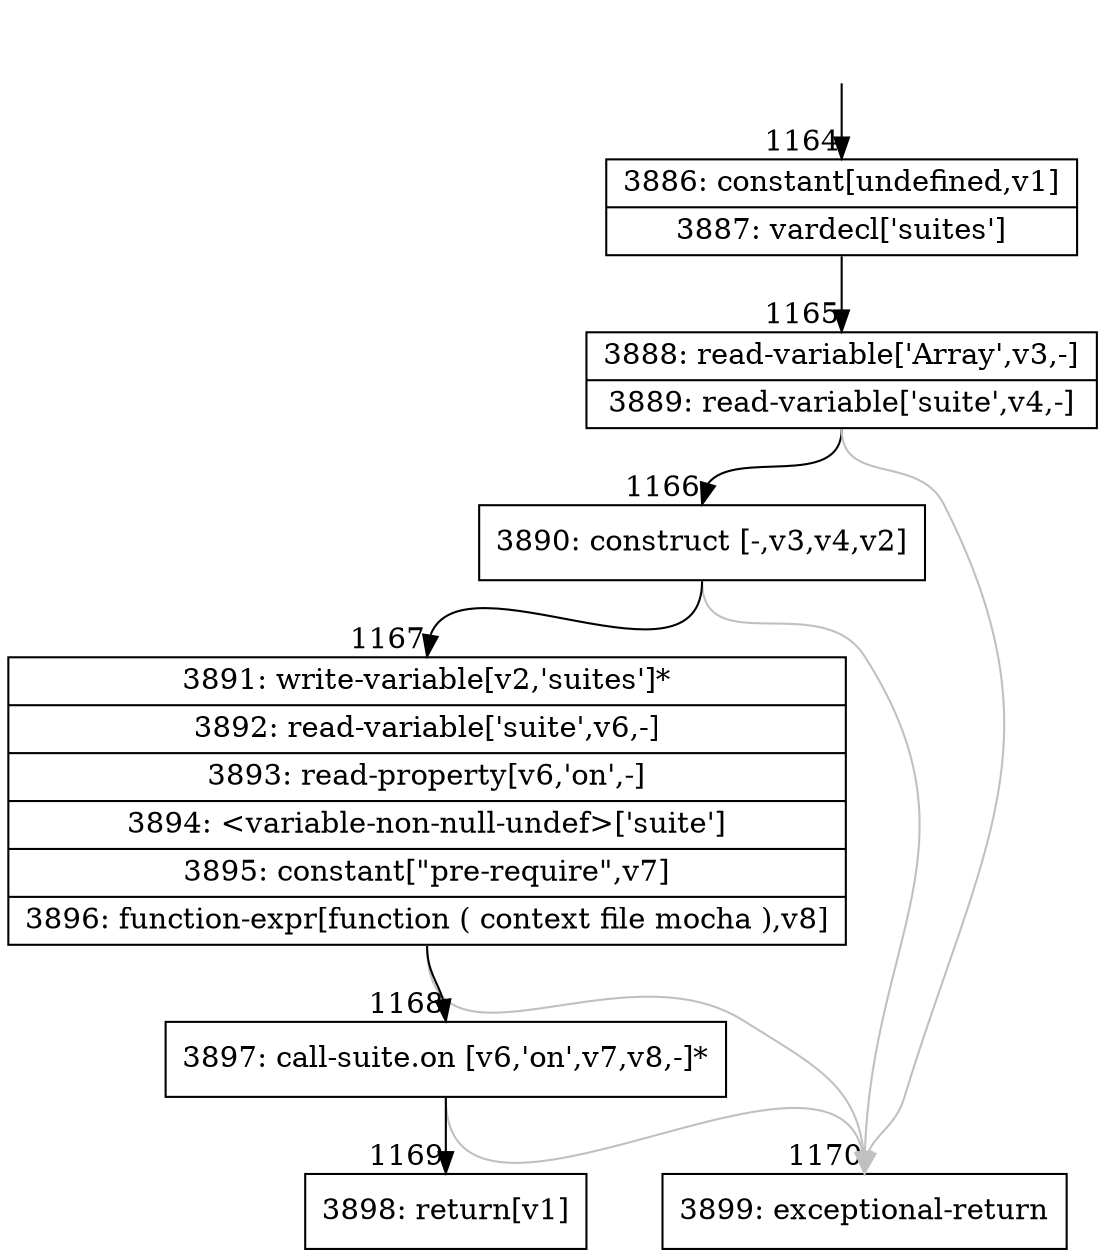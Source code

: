 digraph {
rankdir="TD"
BB_entry107[shape=none,label=""];
BB_entry107 -> BB1164 [tailport=s, headport=n, headlabel="    1164"]
BB1164 [shape=record label="{3886: constant[undefined,v1]|3887: vardecl['suites']}" ] 
BB1164 -> BB1165 [tailport=s, headport=n, headlabel="      1165"]
BB1165 [shape=record label="{3888: read-variable['Array',v3,-]|3889: read-variable['suite',v4,-]}" ] 
BB1165 -> BB1166 [tailport=s, headport=n, headlabel="      1166"]
BB1165 -> BB1170 [tailport=s, headport=n, color=gray, headlabel="      1170"]
BB1166 [shape=record label="{3890: construct [-,v3,v4,v2]}" ] 
BB1166 -> BB1167 [tailport=s, headport=n, headlabel="      1167"]
BB1166 -> BB1170 [tailport=s, headport=n, color=gray]
BB1167 [shape=record label="{3891: write-variable[v2,'suites']*|3892: read-variable['suite',v6,-]|3893: read-property[v6,'on',-]|3894: \<variable-non-null-undef\>['suite']|3895: constant[\"pre-require\",v7]|3896: function-expr[function ( context file mocha ),v8]}" ] 
BB1167 -> BB1168 [tailport=s, headport=n, headlabel="      1168"]
BB1167 -> BB1170 [tailport=s, headport=n, color=gray]
BB1168 [shape=record label="{3897: call-suite.on [v6,'on',v7,v8,-]*}" ] 
BB1168 -> BB1169 [tailport=s, headport=n, headlabel="      1169"]
BB1168 -> BB1170 [tailport=s, headport=n, color=gray]
BB1169 [shape=record label="{3898: return[v1]}" ] 
BB1170 [shape=record label="{3899: exceptional-return}" ] 
//#$~ 1398
}
